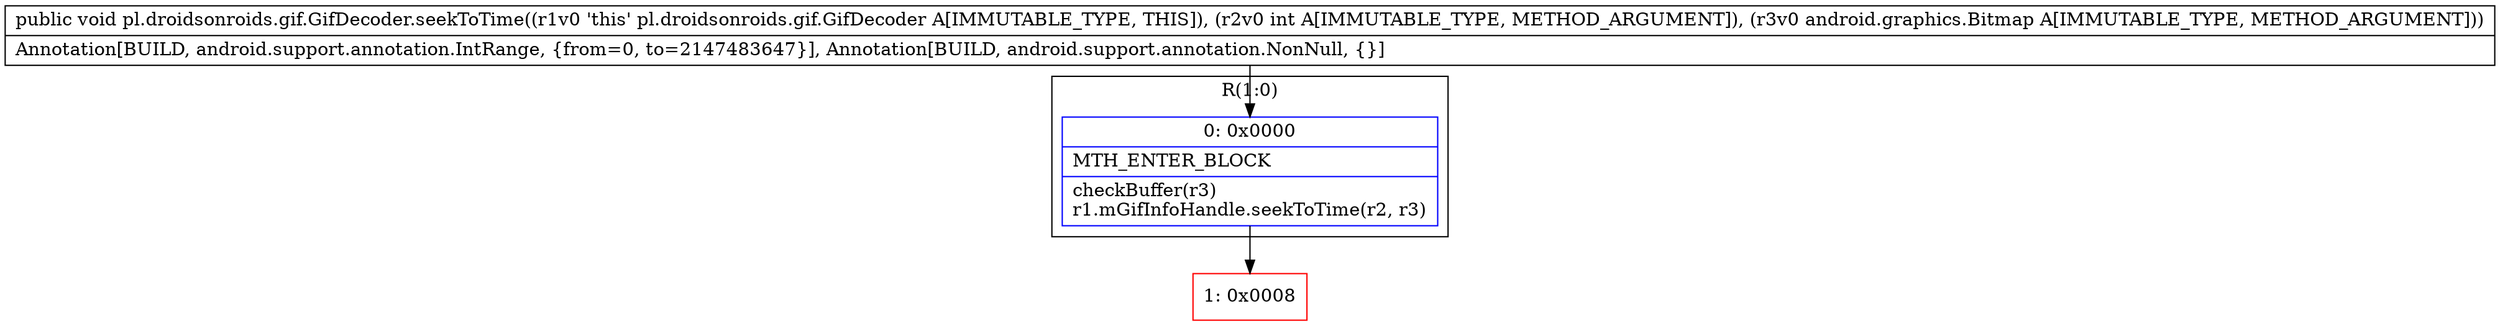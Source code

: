 digraph "CFG forpl.droidsonroids.gif.GifDecoder.seekToTime(ILandroid\/graphics\/Bitmap;)V" {
subgraph cluster_Region_366732706 {
label = "R(1:0)";
node [shape=record,color=blue];
Node_0 [shape=record,label="{0\:\ 0x0000|MTH_ENTER_BLOCK\l|checkBuffer(r3)\lr1.mGifInfoHandle.seekToTime(r2, r3)\l}"];
}
Node_1 [shape=record,color=red,label="{1\:\ 0x0008}"];
MethodNode[shape=record,label="{public void pl.droidsonroids.gif.GifDecoder.seekToTime((r1v0 'this' pl.droidsonroids.gif.GifDecoder A[IMMUTABLE_TYPE, THIS]), (r2v0 int A[IMMUTABLE_TYPE, METHOD_ARGUMENT]), (r3v0 android.graphics.Bitmap A[IMMUTABLE_TYPE, METHOD_ARGUMENT]))  | Annotation[BUILD, android.support.annotation.IntRange, \{from=0, to=2147483647\}], Annotation[BUILD, android.support.annotation.NonNull, \{\}]\l}"];
MethodNode -> Node_0;
Node_0 -> Node_1;
}

